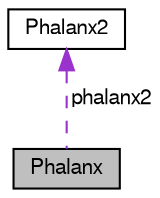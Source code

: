 digraph "Phalanx"
{
 // LATEX_PDF_SIZE
  bgcolor="transparent";
  edge [fontname="FreeSans",fontsize="10",labelfontname="FreeSans",labelfontsize="10"];
  node [fontname="FreeSans",fontsize="10",shape=record];
  Node1 [label="Phalanx",height=0.2,width=0.4,color="black", fillcolor="grey75", style="filled", fontcolor="black",tooltip="Phalanx class."];
  Node2 -> Node1 [dir="back",color="darkorchid3",fontsize="10",style="dashed",label=" phalanx2" ,fontname="FreeSans"];
  Node2 [label="Phalanx2",height=0.2,width=0.4,color="black",URL="$a02400.html",tooltip="Phalanx2 class."];
}
